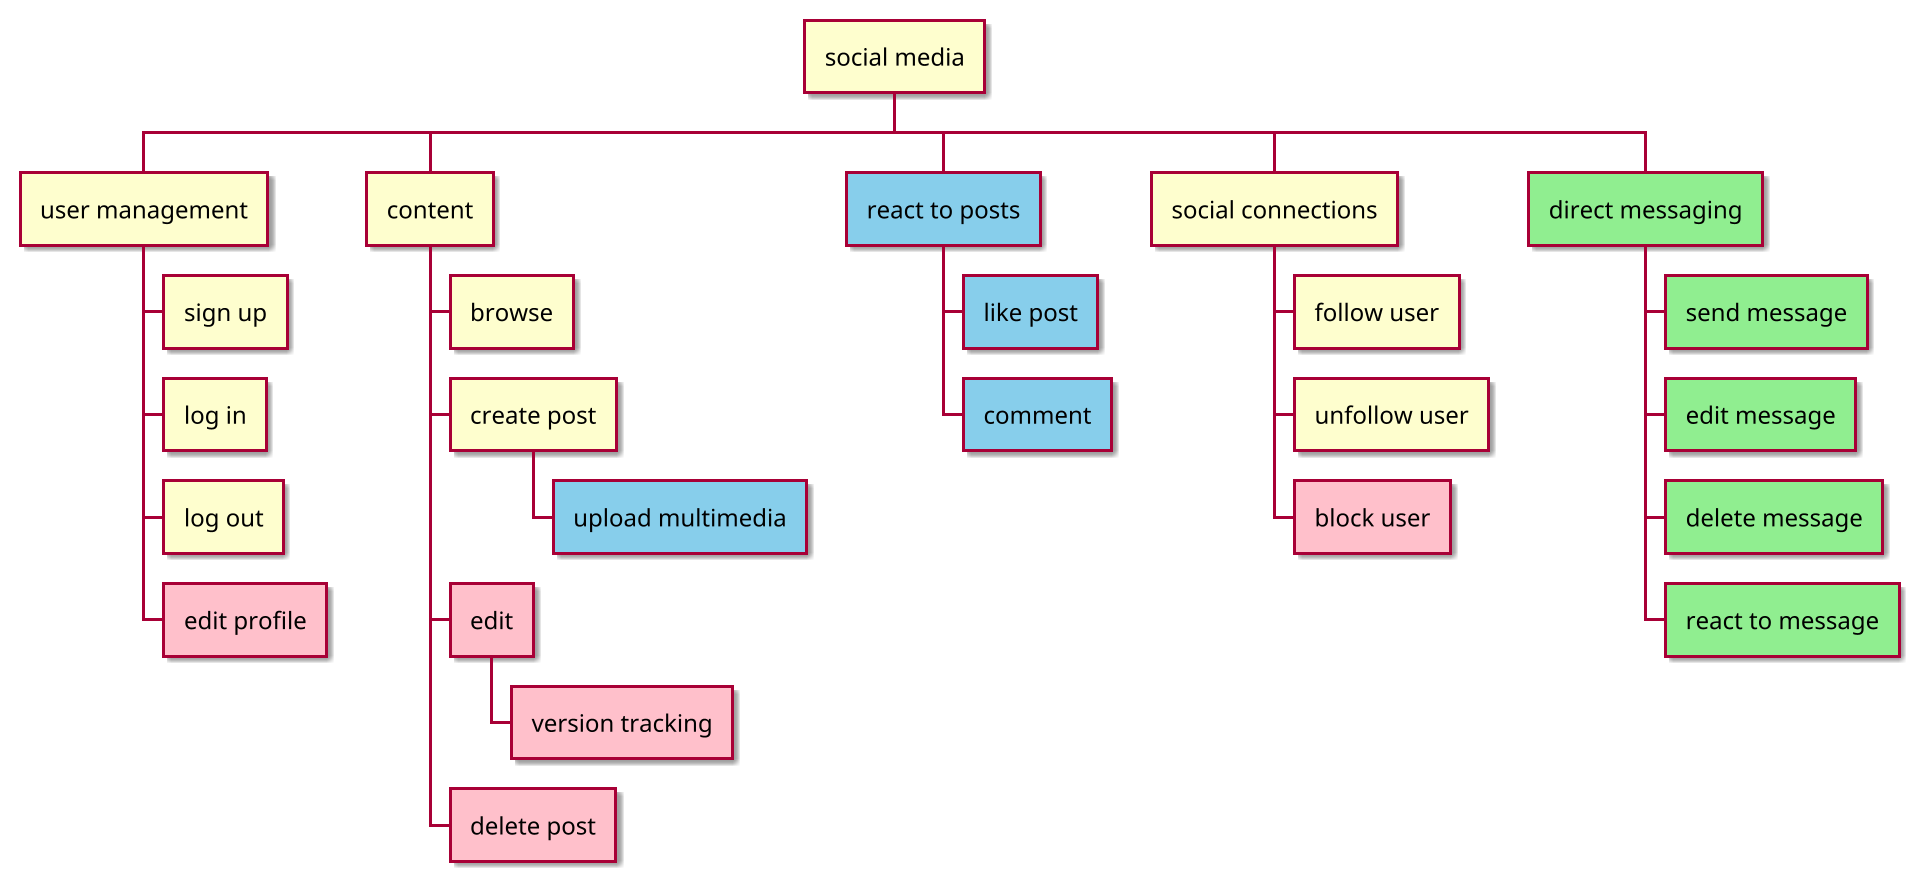 @startwbs
scale 2
skin rose

+ social media
++ user management
+++ sign up
+++ log in
+++ log out
+++[#pink] edit profile
++ content
+++ browse
+++ create post
++++[#SkyBlue] upload multimedia
+++[#pink] edit
++++[#pink] version tracking
+++[#pink] delete post
++[#SkyBlue] react to posts
+++[#SkyBlue] like post
+++[#SkyBlue] comment
++ social connections
+++ follow user
+++ unfollow user
+++[#pink] block user
++[#LightGreen] direct messaging
+++[#LightGreen] send message
+++[#LightGreen] edit message
+++[#LightGreen] delete message
+++[#LightGreen] react to message
@endwbs
